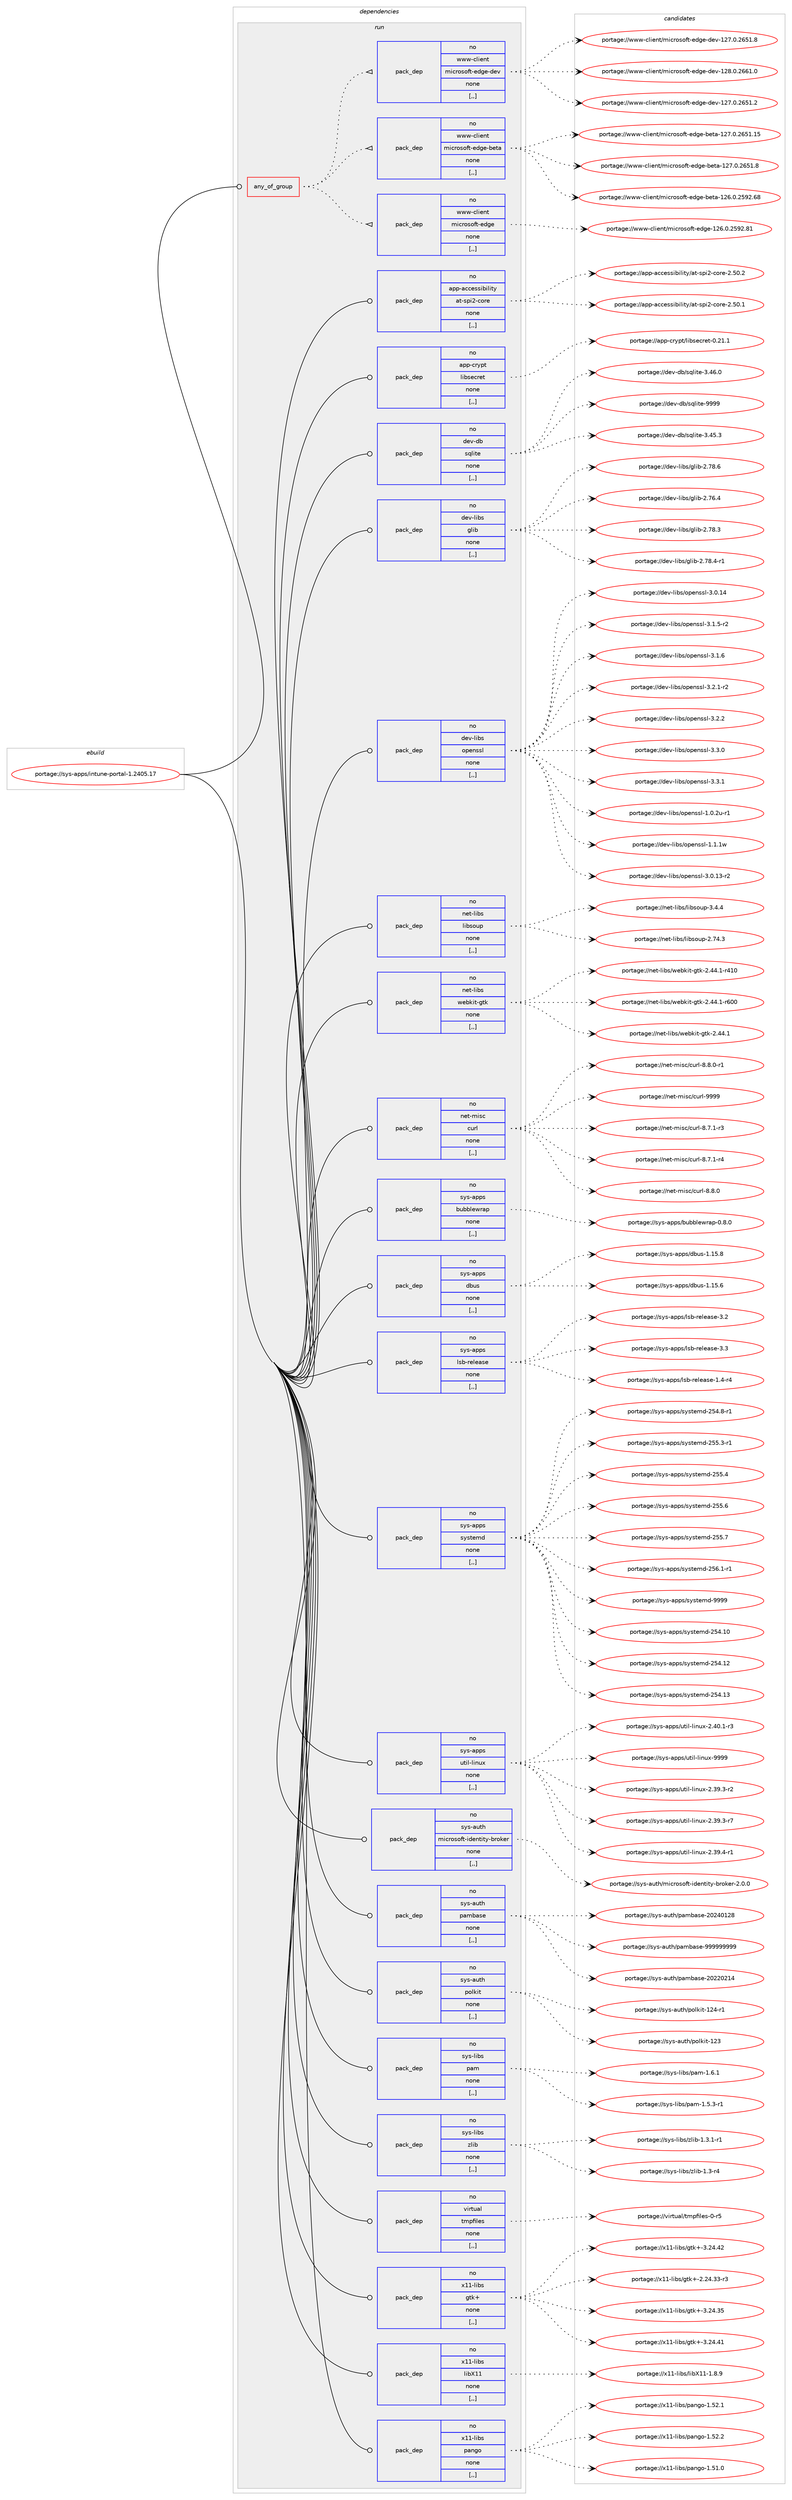 digraph prolog {

# *************
# Graph options
# *************

newrank=true;
concentrate=true;
compound=true;
graph [rankdir=LR,fontname=Helvetica,fontsize=10,ranksep=1.5];#, ranksep=2.5, nodesep=0.2];
edge  [arrowhead=vee];
node  [fontname=Helvetica,fontsize=10];

# **********
# The ebuild
# **********

subgraph cluster_leftcol {
color=gray;
rank=same;
label=<<i>ebuild</i>>;
id [label="portage://sys-apps/intune-portal-1.2405.17", color=red, width=4, href="../sys-apps/intune-portal-1.2405.17.svg"];
}

# ****************
# The dependencies
# ****************

subgraph cluster_midcol {
color=gray;
label=<<i>dependencies</i>>;
subgraph cluster_compile {
fillcolor="#eeeeee";
style=filled;
label=<<i>compile</i>>;
}
subgraph cluster_compileandrun {
fillcolor="#eeeeee";
style=filled;
label=<<i>compile and run</i>>;
}
subgraph cluster_run {
fillcolor="#eeeeee";
style=filled;
label=<<i>run</i>>;
subgraph any2661 {
dependency411118 [label=<<TABLE BORDER="0" CELLBORDER="1" CELLSPACING="0" CELLPADDING="4"><TR><TD CELLPADDING="10">any_of_group</TD></TR></TABLE>>, shape=none, color=red];subgraph pack299738 {
dependency411119 [label=<<TABLE BORDER="0" CELLBORDER="1" CELLSPACING="0" CELLPADDING="4" WIDTH="220"><TR><TD ROWSPAN="6" CELLPADDING="30">pack_dep</TD></TR><TR><TD WIDTH="110">no</TD></TR><TR><TD>www-client</TD></TR><TR><TD>microsoft-edge</TD></TR><TR><TD>none</TD></TR><TR><TD>[,,]</TD></TR></TABLE>>, shape=none, color=blue];
}
dependency411118:e -> dependency411119:w [weight=20,style="dotted",arrowhead="oinv"];
subgraph pack299739 {
dependency411120 [label=<<TABLE BORDER="0" CELLBORDER="1" CELLSPACING="0" CELLPADDING="4" WIDTH="220"><TR><TD ROWSPAN="6" CELLPADDING="30">pack_dep</TD></TR><TR><TD WIDTH="110">no</TD></TR><TR><TD>www-client</TD></TR><TR><TD>microsoft-edge-beta</TD></TR><TR><TD>none</TD></TR><TR><TD>[,,]</TD></TR></TABLE>>, shape=none, color=blue];
}
dependency411118:e -> dependency411120:w [weight=20,style="dotted",arrowhead="oinv"];
subgraph pack299740 {
dependency411121 [label=<<TABLE BORDER="0" CELLBORDER="1" CELLSPACING="0" CELLPADDING="4" WIDTH="220"><TR><TD ROWSPAN="6" CELLPADDING="30">pack_dep</TD></TR><TR><TD WIDTH="110">no</TD></TR><TR><TD>www-client</TD></TR><TR><TD>microsoft-edge-dev</TD></TR><TR><TD>none</TD></TR><TR><TD>[,,]</TD></TR></TABLE>>, shape=none, color=blue];
}
dependency411118:e -> dependency411121:w [weight=20,style="dotted",arrowhead="oinv"];
}
id:e -> dependency411118:w [weight=20,style="solid",arrowhead="odot"];
subgraph pack299741 {
dependency411122 [label=<<TABLE BORDER="0" CELLBORDER="1" CELLSPACING="0" CELLPADDING="4" WIDTH="220"><TR><TD ROWSPAN="6" CELLPADDING="30">pack_dep</TD></TR><TR><TD WIDTH="110">no</TD></TR><TR><TD>app-accessibility</TD></TR><TR><TD>at-spi2-core</TD></TR><TR><TD>none</TD></TR><TR><TD>[,,]</TD></TR></TABLE>>, shape=none, color=blue];
}
id:e -> dependency411122:w [weight=20,style="solid",arrowhead="odot"];
subgraph pack299742 {
dependency411123 [label=<<TABLE BORDER="0" CELLBORDER="1" CELLSPACING="0" CELLPADDING="4" WIDTH="220"><TR><TD ROWSPAN="6" CELLPADDING="30">pack_dep</TD></TR><TR><TD WIDTH="110">no</TD></TR><TR><TD>app-crypt</TD></TR><TR><TD>libsecret</TD></TR><TR><TD>none</TD></TR><TR><TD>[,,]</TD></TR></TABLE>>, shape=none, color=blue];
}
id:e -> dependency411123:w [weight=20,style="solid",arrowhead="odot"];
subgraph pack299743 {
dependency411124 [label=<<TABLE BORDER="0" CELLBORDER="1" CELLSPACING="0" CELLPADDING="4" WIDTH="220"><TR><TD ROWSPAN="6" CELLPADDING="30">pack_dep</TD></TR><TR><TD WIDTH="110">no</TD></TR><TR><TD>dev-db</TD></TR><TR><TD>sqlite</TD></TR><TR><TD>none</TD></TR><TR><TD>[,,]</TD></TR></TABLE>>, shape=none, color=blue];
}
id:e -> dependency411124:w [weight=20,style="solid",arrowhead="odot"];
subgraph pack299744 {
dependency411125 [label=<<TABLE BORDER="0" CELLBORDER="1" CELLSPACING="0" CELLPADDING="4" WIDTH="220"><TR><TD ROWSPAN="6" CELLPADDING="30">pack_dep</TD></TR><TR><TD WIDTH="110">no</TD></TR><TR><TD>dev-libs</TD></TR><TR><TD>glib</TD></TR><TR><TD>none</TD></TR><TR><TD>[,,]</TD></TR></TABLE>>, shape=none, color=blue];
}
id:e -> dependency411125:w [weight=20,style="solid",arrowhead="odot"];
subgraph pack299745 {
dependency411126 [label=<<TABLE BORDER="0" CELLBORDER="1" CELLSPACING="0" CELLPADDING="4" WIDTH="220"><TR><TD ROWSPAN="6" CELLPADDING="30">pack_dep</TD></TR><TR><TD WIDTH="110">no</TD></TR><TR><TD>dev-libs</TD></TR><TR><TD>openssl</TD></TR><TR><TD>none</TD></TR><TR><TD>[,,]</TD></TR></TABLE>>, shape=none, color=blue];
}
id:e -> dependency411126:w [weight=20,style="solid",arrowhead="odot"];
subgraph pack299746 {
dependency411127 [label=<<TABLE BORDER="0" CELLBORDER="1" CELLSPACING="0" CELLPADDING="4" WIDTH="220"><TR><TD ROWSPAN="6" CELLPADDING="30">pack_dep</TD></TR><TR><TD WIDTH="110">no</TD></TR><TR><TD>net-libs</TD></TR><TR><TD>libsoup</TD></TR><TR><TD>none</TD></TR><TR><TD>[,,]</TD></TR></TABLE>>, shape=none, color=blue];
}
id:e -> dependency411127:w [weight=20,style="solid",arrowhead="odot"];
subgraph pack299747 {
dependency411128 [label=<<TABLE BORDER="0" CELLBORDER="1" CELLSPACING="0" CELLPADDING="4" WIDTH="220"><TR><TD ROWSPAN="6" CELLPADDING="30">pack_dep</TD></TR><TR><TD WIDTH="110">no</TD></TR><TR><TD>net-libs</TD></TR><TR><TD>webkit-gtk</TD></TR><TR><TD>none</TD></TR><TR><TD>[,,]</TD></TR></TABLE>>, shape=none, color=blue];
}
id:e -> dependency411128:w [weight=20,style="solid",arrowhead="odot"];
subgraph pack299748 {
dependency411129 [label=<<TABLE BORDER="0" CELLBORDER="1" CELLSPACING="0" CELLPADDING="4" WIDTH="220"><TR><TD ROWSPAN="6" CELLPADDING="30">pack_dep</TD></TR><TR><TD WIDTH="110">no</TD></TR><TR><TD>net-misc</TD></TR><TR><TD>curl</TD></TR><TR><TD>none</TD></TR><TR><TD>[,,]</TD></TR></TABLE>>, shape=none, color=blue];
}
id:e -> dependency411129:w [weight=20,style="solid",arrowhead="odot"];
subgraph pack299749 {
dependency411130 [label=<<TABLE BORDER="0" CELLBORDER="1" CELLSPACING="0" CELLPADDING="4" WIDTH="220"><TR><TD ROWSPAN="6" CELLPADDING="30">pack_dep</TD></TR><TR><TD WIDTH="110">no</TD></TR><TR><TD>sys-apps</TD></TR><TR><TD>bubblewrap</TD></TR><TR><TD>none</TD></TR><TR><TD>[,,]</TD></TR></TABLE>>, shape=none, color=blue];
}
id:e -> dependency411130:w [weight=20,style="solid",arrowhead="odot"];
subgraph pack299750 {
dependency411131 [label=<<TABLE BORDER="0" CELLBORDER="1" CELLSPACING="0" CELLPADDING="4" WIDTH="220"><TR><TD ROWSPAN="6" CELLPADDING="30">pack_dep</TD></TR><TR><TD WIDTH="110">no</TD></TR><TR><TD>sys-apps</TD></TR><TR><TD>dbus</TD></TR><TR><TD>none</TD></TR><TR><TD>[,,]</TD></TR></TABLE>>, shape=none, color=blue];
}
id:e -> dependency411131:w [weight=20,style="solid",arrowhead="odot"];
subgraph pack299751 {
dependency411132 [label=<<TABLE BORDER="0" CELLBORDER="1" CELLSPACING="0" CELLPADDING="4" WIDTH="220"><TR><TD ROWSPAN="6" CELLPADDING="30">pack_dep</TD></TR><TR><TD WIDTH="110">no</TD></TR><TR><TD>sys-apps</TD></TR><TR><TD>lsb-release</TD></TR><TR><TD>none</TD></TR><TR><TD>[,,]</TD></TR></TABLE>>, shape=none, color=blue];
}
id:e -> dependency411132:w [weight=20,style="solid",arrowhead="odot"];
subgraph pack299752 {
dependency411133 [label=<<TABLE BORDER="0" CELLBORDER="1" CELLSPACING="0" CELLPADDING="4" WIDTH="220"><TR><TD ROWSPAN="6" CELLPADDING="30">pack_dep</TD></TR><TR><TD WIDTH="110">no</TD></TR><TR><TD>sys-apps</TD></TR><TR><TD>systemd</TD></TR><TR><TD>none</TD></TR><TR><TD>[,,]</TD></TR></TABLE>>, shape=none, color=blue];
}
id:e -> dependency411133:w [weight=20,style="solid",arrowhead="odot"];
subgraph pack299753 {
dependency411134 [label=<<TABLE BORDER="0" CELLBORDER="1" CELLSPACING="0" CELLPADDING="4" WIDTH="220"><TR><TD ROWSPAN="6" CELLPADDING="30">pack_dep</TD></TR><TR><TD WIDTH="110">no</TD></TR><TR><TD>sys-apps</TD></TR><TR><TD>util-linux</TD></TR><TR><TD>none</TD></TR><TR><TD>[,,]</TD></TR></TABLE>>, shape=none, color=blue];
}
id:e -> dependency411134:w [weight=20,style="solid",arrowhead="odot"];
subgraph pack299754 {
dependency411135 [label=<<TABLE BORDER="0" CELLBORDER="1" CELLSPACING="0" CELLPADDING="4" WIDTH="220"><TR><TD ROWSPAN="6" CELLPADDING="30">pack_dep</TD></TR><TR><TD WIDTH="110">no</TD></TR><TR><TD>sys-auth</TD></TR><TR><TD>microsoft-identity-broker</TD></TR><TR><TD>none</TD></TR><TR><TD>[,,]</TD></TR></TABLE>>, shape=none, color=blue];
}
id:e -> dependency411135:w [weight=20,style="solid",arrowhead="odot"];
subgraph pack299755 {
dependency411136 [label=<<TABLE BORDER="0" CELLBORDER="1" CELLSPACING="0" CELLPADDING="4" WIDTH="220"><TR><TD ROWSPAN="6" CELLPADDING="30">pack_dep</TD></TR><TR><TD WIDTH="110">no</TD></TR><TR><TD>sys-auth</TD></TR><TR><TD>pambase</TD></TR><TR><TD>none</TD></TR><TR><TD>[,,]</TD></TR></TABLE>>, shape=none, color=blue];
}
id:e -> dependency411136:w [weight=20,style="solid",arrowhead="odot"];
subgraph pack299756 {
dependency411137 [label=<<TABLE BORDER="0" CELLBORDER="1" CELLSPACING="0" CELLPADDING="4" WIDTH="220"><TR><TD ROWSPAN="6" CELLPADDING="30">pack_dep</TD></TR><TR><TD WIDTH="110">no</TD></TR><TR><TD>sys-auth</TD></TR><TR><TD>polkit</TD></TR><TR><TD>none</TD></TR><TR><TD>[,,]</TD></TR></TABLE>>, shape=none, color=blue];
}
id:e -> dependency411137:w [weight=20,style="solid",arrowhead="odot"];
subgraph pack299757 {
dependency411138 [label=<<TABLE BORDER="0" CELLBORDER="1" CELLSPACING="0" CELLPADDING="4" WIDTH="220"><TR><TD ROWSPAN="6" CELLPADDING="30">pack_dep</TD></TR><TR><TD WIDTH="110">no</TD></TR><TR><TD>sys-libs</TD></TR><TR><TD>pam</TD></TR><TR><TD>none</TD></TR><TR><TD>[,,]</TD></TR></TABLE>>, shape=none, color=blue];
}
id:e -> dependency411138:w [weight=20,style="solid",arrowhead="odot"];
subgraph pack299758 {
dependency411139 [label=<<TABLE BORDER="0" CELLBORDER="1" CELLSPACING="0" CELLPADDING="4" WIDTH="220"><TR><TD ROWSPAN="6" CELLPADDING="30">pack_dep</TD></TR><TR><TD WIDTH="110">no</TD></TR><TR><TD>sys-libs</TD></TR><TR><TD>zlib</TD></TR><TR><TD>none</TD></TR><TR><TD>[,,]</TD></TR></TABLE>>, shape=none, color=blue];
}
id:e -> dependency411139:w [weight=20,style="solid",arrowhead="odot"];
subgraph pack299759 {
dependency411140 [label=<<TABLE BORDER="0" CELLBORDER="1" CELLSPACING="0" CELLPADDING="4" WIDTH="220"><TR><TD ROWSPAN="6" CELLPADDING="30">pack_dep</TD></TR><TR><TD WIDTH="110">no</TD></TR><TR><TD>virtual</TD></TR><TR><TD>tmpfiles</TD></TR><TR><TD>none</TD></TR><TR><TD>[,,]</TD></TR></TABLE>>, shape=none, color=blue];
}
id:e -> dependency411140:w [weight=20,style="solid",arrowhead="odot"];
subgraph pack299760 {
dependency411141 [label=<<TABLE BORDER="0" CELLBORDER="1" CELLSPACING="0" CELLPADDING="4" WIDTH="220"><TR><TD ROWSPAN="6" CELLPADDING="30">pack_dep</TD></TR><TR><TD WIDTH="110">no</TD></TR><TR><TD>x11-libs</TD></TR><TR><TD>gtk+</TD></TR><TR><TD>none</TD></TR><TR><TD>[,,]</TD></TR></TABLE>>, shape=none, color=blue];
}
id:e -> dependency411141:w [weight=20,style="solid",arrowhead="odot"];
subgraph pack299761 {
dependency411142 [label=<<TABLE BORDER="0" CELLBORDER="1" CELLSPACING="0" CELLPADDING="4" WIDTH="220"><TR><TD ROWSPAN="6" CELLPADDING="30">pack_dep</TD></TR><TR><TD WIDTH="110">no</TD></TR><TR><TD>x11-libs</TD></TR><TR><TD>libX11</TD></TR><TR><TD>none</TD></TR><TR><TD>[,,]</TD></TR></TABLE>>, shape=none, color=blue];
}
id:e -> dependency411142:w [weight=20,style="solid",arrowhead="odot"];
subgraph pack299762 {
dependency411143 [label=<<TABLE BORDER="0" CELLBORDER="1" CELLSPACING="0" CELLPADDING="4" WIDTH="220"><TR><TD ROWSPAN="6" CELLPADDING="30">pack_dep</TD></TR><TR><TD WIDTH="110">no</TD></TR><TR><TD>x11-libs</TD></TR><TR><TD>pango</TD></TR><TR><TD>none</TD></TR><TR><TD>[,,]</TD></TR></TABLE>>, shape=none, color=blue];
}
id:e -> dependency411143:w [weight=20,style="solid",arrowhead="odot"];
}
}

# **************
# The candidates
# **************

subgraph cluster_choices {
rank=same;
color=gray;
label=<<i>candidates</i>>;

subgraph choice299738 {
color=black;
nodesep=1;
choice11911911945991081051011101164710910599114111115111102116451011001031014549505446484650535750465649 [label="portage://www-client/microsoft-edge-126.0.2592.81", color=red, width=4,href="../www-client/microsoft-edge-126.0.2592.81.svg"];
dependency411119:e -> choice11911911945991081051011101164710910599114111115111102116451011001031014549505446484650535750465649:w [style=dotted,weight="100"];
}
subgraph choice299739 {
color=black;
nodesep=1;
choice11911911945991081051011101164710910599114111115111102116451011001031014598101116974549505446484650535750465456 [label="portage://www-client/microsoft-edge-beta-126.0.2592.68", color=red, width=4,href="../www-client/microsoft-edge-beta-126.0.2592.68.svg"];
choice11911911945991081051011101164710910599114111115111102116451011001031014598101116974549505546484650545349464953 [label="portage://www-client/microsoft-edge-beta-127.0.2651.15", color=red, width=4,href="../www-client/microsoft-edge-beta-127.0.2651.15.svg"];
choice119119119459910810510111011647109105991141111151111021164510110010310145981011169745495055464846505453494656 [label="portage://www-client/microsoft-edge-beta-127.0.2651.8", color=red, width=4,href="../www-client/microsoft-edge-beta-127.0.2651.8.svg"];
dependency411120:e -> choice11911911945991081051011101164710910599114111115111102116451011001031014598101116974549505446484650535750465456:w [style=dotted,weight="100"];
dependency411120:e -> choice11911911945991081051011101164710910599114111115111102116451011001031014598101116974549505546484650545349464953:w [style=dotted,weight="100"];
dependency411120:e -> choice119119119459910810510111011647109105991141111151111021164510110010310145981011169745495055464846505453494656:w [style=dotted,weight="100"];
}
subgraph choice299740 {
color=black;
nodesep=1;
choice11911911945991081051011101164710910599114111115111102116451011001031014510010111845495055464846505453494650 [label="portage://www-client/microsoft-edge-dev-127.0.2651.2", color=red, width=4,href="../www-client/microsoft-edge-dev-127.0.2651.2.svg"];
choice11911911945991081051011101164710910599114111115111102116451011001031014510010111845495055464846505453494656 [label="portage://www-client/microsoft-edge-dev-127.0.2651.8", color=red, width=4,href="../www-client/microsoft-edge-dev-127.0.2651.8.svg"];
choice11911911945991081051011101164710910599114111115111102116451011001031014510010111845495056464846505454494648 [label="portage://www-client/microsoft-edge-dev-128.0.2661.0", color=red, width=4,href="../www-client/microsoft-edge-dev-128.0.2661.0.svg"];
dependency411121:e -> choice11911911945991081051011101164710910599114111115111102116451011001031014510010111845495055464846505453494650:w [style=dotted,weight="100"];
dependency411121:e -> choice11911911945991081051011101164710910599114111115111102116451011001031014510010111845495055464846505453494656:w [style=dotted,weight="100"];
dependency411121:e -> choice11911911945991081051011101164710910599114111115111102116451011001031014510010111845495056464846505454494648:w [style=dotted,weight="100"];
}
subgraph choice299741 {
color=black;
nodesep=1;
choice97112112459799991011151151059810510810511612147971164511511210550459911111410145504653484649 [label="portage://app-accessibility/at-spi2-core-2.50.1", color=red, width=4,href="../app-accessibility/at-spi2-core-2.50.1.svg"];
choice97112112459799991011151151059810510810511612147971164511511210550459911111410145504653484650 [label="portage://app-accessibility/at-spi2-core-2.50.2", color=red, width=4,href="../app-accessibility/at-spi2-core-2.50.2.svg"];
dependency411122:e -> choice97112112459799991011151151059810510810511612147971164511511210550459911111410145504653484649:w [style=dotted,weight="100"];
dependency411122:e -> choice97112112459799991011151151059810510810511612147971164511511210550459911111410145504653484650:w [style=dotted,weight="100"];
}
subgraph choice299742 {
color=black;
nodesep=1;
choice97112112459911412111211647108105981151019911410111645484650494649 [label="portage://app-crypt/libsecret-0.21.1", color=red, width=4,href="../app-crypt/libsecret-0.21.1.svg"];
dependency411123:e -> choice97112112459911412111211647108105981151019911410111645484650494649:w [style=dotted,weight="100"];
}
subgraph choice299743 {
color=black;
nodesep=1;
choice10010111845100984711511310810511610145514652534651 [label="portage://dev-db/sqlite-3.45.3", color=red, width=4,href="../dev-db/sqlite-3.45.3.svg"];
choice10010111845100984711511310810511610145514652544648 [label="portage://dev-db/sqlite-3.46.0", color=red, width=4,href="../dev-db/sqlite-3.46.0.svg"];
choice1001011184510098471151131081051161014557575757 [label="portage://dev-db/sqlite-9999", color=red, width=4,href="../dev-db/sqlite-9999.svg"];
dependency411124:e -> choice10010111845100984711511310810511610145514652534651:w [style=dotted,weight="100"];
dependency411124:e -> choice10010111845100984711511310810511610145514652544648:w [style=dotted,weight="100"];
dependency411124:e -> choice1001011184510098471151131081051161014557575757:w [style=dotted,weight="100"];
}
subgraph choice299744 {
color=black;
nodesep=1;
choice1001011184510810598115471031081059845504655544652 [label="portage://dev-libs/glib-2.76.4", color=red, width=4,href="../dev-libs/glib-2.76.4.svg"];
choice1001011184510810598115471031081059845504655564651 [label="portage://dev-libs/glib-2.78.3", color=red, width=4,href="../dev-libs/glib-2.78.3.svg"];
choice10010111845108105981154710310810598455046555646524511449 [label="portage://dev-libs/glib-2.78.4-r1", color=red, width=4,href="../dev-libs/glib-2.78.4-r1.svg"];
choice1001011184510810598115471031081059845504655564654 [label="portage://dev-libs/glib-2.78.6", color=red, width=4,href="../dev-libs/glib-2.78.6.svg"];
dependency411125:e -> choice1001011184510810598115471031081059845504655544652:w [style=dotted,weight="100"];
dependency411125:e -> choice1001011184510810598115471031081059845504655564651:w [style=dotted,weight="100"];
dependency411125:e -> choice10010111845108105981154710310810598455046555646524511449:w [style=dotted,weight="100"];
dependency411125:e -> choice1001011184510810598115471031081059845504655564654:w [style=dotted,weight="100"];
}
subgraph choice299745 {
color=black;
nodesep=1;
choice1001011184510810598115471111121011101151151084549464846501174511449 [label="portage://dev-libs/openssl-1.0.2u-r1", color=red, width=4,href="../dev-libs/openssl-1.0.2u-r1.svg"];
choice100101118451081059811547111112101110115115108454946494649119 [label="portage://dev-libs/openssl-1.1.1w", color=red, width=4,href="../dev-libs/openssl-1.1.1w.svg"];
choice100101118451081059811547111112101110115115108455146484649514511450 [label="portage://dev-libs/openssl-3.0.13-r2", color=red, width=4,href="../dev-libs/openssl-3.0.13-r2.svg"];
choice10010111845108105981154711111210111011511510845514648464952 [label="portage://dev-libs/openssl-3.0.14", color=red, width=4,href="../dev-libs/openssl-3.0.14.svg"];
choice1001011184510810598115471111121011101151151084551464946534511450 [label="portage://dev-libs/openssl-3.1.5-r2", color=red, width=4,href="../dev-libs/openssl-3.1.5-r2.svg"];
choice100101118451081059811547111112101110115115108455146494654 [label="portage://dev-libs/openssl-3.1.6", color=red, width=4,href="../dev-libs/openssl-3.1.6.svg"];
choice1001011184510810598115471111121011101151151084551465046494511450 [label="portage://dev-libs/openssl-3.2.1-r2", color=red, width=4,href="../dev-libs/openssl-3.2.1-r2.svg"];
choice100101118451081059811547111112101110115115108455146504650 [label="portage://dev-libs/openssl-3.2.2", color=red, width=4,href="../dev-libs/openssl-3.2.2.svg"];
choice100101118451081059811547111112101110115115108455146514648 [label="portage://dev-libs/openssl-3.3.0", color=red, width=4,href="../dev-libs/openssl-3.3.0.svg"];
choice100101118451081059811547111112101110115115108455146514649 [label="portage://dev-libs/openssl-3.3.1", color=red, width=4,href="../dev-libs/openssl-3.3.1.svg"];
dependency411126:e -> choice1001011184510810598115471111121011101151151084549464846501174511449:w [style=dotted,weight="100"];
dependency411126:e -> choice100101118451081059811547111112101110115115108454946494649119:w [style=dotted,weight="100"];
dependency411126:e -> choice100101118451081059811547111112101110115115108455146484649514511450:w [style=dotted,weight="100"];
dependency411126:e -> choice10010111845108105981154711111210111011511510845514648464952:w [style=dotted,weight="100"];
dependency411126:e -> choice1001011184510810598115471111121011101151151084551464946534511450:w [style=dotted,weight="100"];
dependency411126:e -> choice100101118451081059811547111112101110115115108455146494654:w [style=dotted,weight="100"];
dependency411126:e -> choice1001011184510810598115471111121011101151151084551465046494511450:w [style=dotted,weight="100"];
dependency411126:e -> choice100101118451081059811547111112101110115115108455146504650:w [style=dotted,weight="100"];
dependency411126:e -> choice100101118451081059811547111112101110115115108455146514648:w [style=dotted,weight="100"];
dependency411126:e -> choice100101118451081059811547111112101110115115108455146514649:w [style=dotted,weight="100"];
}
subgraph choice299746 {
color=black;
nodesep=1;
choice1101011164510810598115471081059811511111711245504655524651 [label="portage://net-libs/libsoup-2.74.3", color=red, width=4,href="../net-libs/libsoup-2.74.3.svg"];
choice11010111645108105981154710810598115111117112455146524652 [label="portage://net-libs/libsoup-3.4.4", color=red, width=4,href="../net-libs/libsoup-3.4.4.svg"];
dependency411127:e -> choice1101011164510810598115471081059811511111711245504655524651:w [style=dotted,weight="100"];
dependency411127:e -> choice11010111645108105981154710810598115111117112455146524652:w [style=dotted,weight="100"];
}
subgraph choice299747 {
color=black;
nodesep=1;
choice110101116451081059811547119101981071051164510311610745504652524649 [label="portage://net-libs/webkit-gtk-2.44.1", color=red, width=4,href="../net-libs/webkit-gtk-2.44.1.svg"];
choice11010111645108105981154711910198107105116451031161074550465252464945114524948 [label="portage://net-libs/webkit-gtk-2.44.1-r410", color=red, width=4,href="../net-libs/webkit-gtk-2.44.1-r410.svg"];
choice11010111645108105981154711910198107105116451031161074550465252464945114544848 [label="portage://net-libs/webkit-gtk-2.44.1-r600", color=red, width=4,href="../net-libs/webkit-gtk-2.44.1-r600.svg"];
dependency411128:e -> choice110101116451081059811547119101981071051164510311610745504652524649:w [style=dotted,weight="100"];
dependency411128:e -> choice11010111645108105981154711910198107105116451031161074550465252464945114524948:w [style=dotted,weight="100"];
dependency411128:e -> choice11010111645108105981154711910198107105116451031161074550465252464945114544848:w [style=dotted,weight="100"];
}
subgraph choice299748 {
color=black;
nodesep=1;
choice110101116451091051159947991171141084556465546494511451 [label="portage://net-misc/curl-8.7.1-r3", color=red, width=4,href="../net-misc/curl-8.7.1-r3.svg"];
choice110101116451091051159947991171141084556465546494511452 [label="portage://net-misc/curl-8.7.1-r4", color=red, width=4,href="../net-misc/curl-8.7.1-r4.svg"];
choice11010111645109105115994799117114108455646564648 [label="portage://net-misc/curl-8.8.0", color=red, width=4,href="../net-misc/curl-8.8.0.svg"];
choice110101116451091051159947991171141084556465646484511449 [label="portage://net-misc/curl-8.8.0-r1", color=red, width=4,href="../net-misc/curl-8.8.0-r1.svg"];
choice110101116451091051159947991171141084557575757 [label="portage://net-misc/curl-9999", color=red, width=4,href="../net-misc/curl-9999.svg"];
dependency411129:e -> choice110101116451091051159947991171141084556465546494511451:w [style=dotted,weight="100"];
dependency411129:e -> choice110101116451091051159947991171141084556465546494511452:w [style=dotted,weight="100"];
dependency411129:e -> choice11010111645109105115994799117114108455646564648:w [style=dotted,weight="100"];
dependency411129:e -> choice110101116451091051159947991171141084556465646484511449:w [style=dotted,weight="100"];
dependency411129:e -> choice110101116451091051159947991171141084557575757:w [style=dotted,weight="100"];
}
subgraph choice299749 {
color=black;
nodesep=1;
choice11512111545971121121154798117989810810111911497112454846564648 [label="portage://sys-apps/bubblewrap-0.8.0", color=red, width=4,href="../sys-apps/bubblewrap-0.8.0.svg"];
dependency411130:e -> choice11512111545971121121154798117989810810111911497112454846564648:w [style=dotted,weight="100"];
}
subgraph choice299750 {
color=black;
nodesep=1;
choice1151211154597112112115471009811711545494649534654 [label="portage://sys-apps/dbus-1.15.6", color=red, width=4,href="../sys-apps/dbus-1.15.6.svg"];
choice1151211154597112112115471009811711545494649534656 [label="portage://sys-apps/dbus-1.15.8", color=red, width=4,href="../sys-apps/dbus-1.15.8.svg"];
dependency411131:e -> choice1151211154597112112115471009811711545494649534654:w [style=dotted,weight="100"];
dependency411131:e -> choice1151211154597112112115471009811711545494649534656:w [style=dotted,weight="100"];
}
subgraph choice299751 {
color=black;
nodesep=1;
choice115121115459711211211547108115984511410110810197115101454946524511452 [label="portage://sys-apps/lsb-release-1.4-r4", color=red, width=4,href="../sys-apps/lsb-release-1.4-r4.svg"];
choice11512111545971121121154710811598451141011081019711510145514650 [label="portage://sys-apps/lsb-release-3.2", color=red, width=4,href="../sys-apps/lsb-release-3.2.svg"];
choice11512111545971121121154710811598451141011081019711510145514651 [label="portage://sys-apps/lsb-release-3.3", color=red, width=4,href="../sys-apps/lsb-release-3.3.svg"];
dependency411132:e -> choice115121115459711211211547108115984511410110810197115101454946524511452:w [style=dotted,weight="100"];
dependency411132:e -> choice11512111545971121121154710811598451141011081019711510145514650:w [style=dotted,weight="100"];
dependency411132:e -> choice11512111545971121121154710811598451141011081019711510145514651:w [style=dotted,weight="100"];
}
subgraph choice299752 {
color=black;
nodesep=1;
choice11512111545971121121154711512111511610110910045505352464948 [label="portage://sys-apps/systemd-254.10", color=red, width=4,href="../sys-apps/systemd-254.10.svg"];
choice11512111545971121121154711512111511610110910045505352464950 [label="portage://sys-apps/systemd-254.12", color=red, width=4,href="../sys-apps/systemd-254.12.svg"];
choice11512111545971121121154711512111511610110910045505352464951 [label="portage://sys-apps/systemd-254.13", color=red, width=4,href="../sys-apps/systemd-254.13.svg"];
choice1151211154597112112115471151211151161011091004550535246564511449 [label="portage://sys-apps/systemd-254.8-r1", color=red, width=4,href="../sys-apps/systemd-254.8-r1.svg"];
choice1151211154597112112115471151211151161011091004550535346514511449 [label="portage://sys-apps/systemd-255.3-r1", color=red, width=4,href="../sys-apps/systemd-255.3-r1.svg"];
choice115121115459711211211547115121115116101109100455053534652 [label="portage://sys-apps/systemd-255.4", color=red, width=4,href="../sys-apps/systemd-255.4.svg"];
choice115121115459711211211547115121115116101109100455053534654 [label="portage://sys-apps/systemd-255.6", color=red, width=4,href="../sys-apps/systemd-255.6.svg"];
choice115121115459711211211547115121115116101109100455053534655 [label="portage://sys-apps/systemd-255.7", color=red, width=4,href="../sys-apps/systemd-255.7.svg"];
choice1151211154597112112115471151211151161011091004550535446494511449 [label="portage://sys-apps/systemd-256.1-r1", color=red, width=4,href="../sys-apps/systemd-256.1-r1.svg"];
choice1151211154597112112115471151211151161011091004557575757 [label="portage://sys-apps/systemd-9999", color=red, width=4,href="../sys-apps/systemd-9999.svg"];
dependency411133:e -> choice11512111545971121121154711512111511610110910045505352464948:w [style=dotted,weight="100"];
dependency411133:e -> choice11512111545971121121154711512111511610110910045505352464950:w [style=dotted,weight="100"];
dependency411133:e -> choice11512111545971121121154711512111511610110910045505352464951:w [style=dotted,weight="100"];
dependency411133:e -> choice1151211154597112112115471151211151161011091004550535246564511449:w [style=dotted,weight="100"];
dependency411133:e -> choice1151211154597112112115471151211151161011091004550535346514511449:w [style=dotted,weight="100"];
dependency411133:e -> choice115121115459711211211547115121115116101109100455053534652:w [style=dotted,weight="100"];
dependency411133:e -> choice115121115459711211211547115121115116101109100455053534654:w [style=dotted,weight="100"];
dependency411133:e -> choice115121115459711211211547115121115116101109100455053534655:w [style=dotted,weight="100"];
dependency411133:e -> choice1151211154597112112115471151211151161011091004550535446494511449:w [style=dotted,weight="100"];
dependency411133:e -> choice1151211154597112112115471151211151161011091004557575757:w [style=dotted,weight="100"];
}
subgraph choice299753 {
color=black;
nodesep=1;
choice11512111545971121121154711711610510845108105110117120455046515746514511450 [label="portage://sys-apps/util-linux-2.39.3-r2", color=red, width=4,href="../sys-apps/util-linux-2.39.3-r2.svg"];
choice11512111545971121121154711711610510845108105110117120455046515746514511455 [label="portage://sys-apps/util-linux-2.39.3-r7", color=red, width=4,href="../sys-apps/util-linux-2.39.3-r7.svg"];
choice11512111545971121121154711711610510845108105110117120455046515746524511449 [label="portage://sys-apps/util-linux-2.39.4-r1", color=red, width=4,href="../sys-apps/util-linux-2.39.4-r1.svg"];
choice11512111545971121121154711711610510845108105110117120455046524846494511451 [label="portage://sys-apps/util-linux-2.40.1-r3", color=red, width=4,href="../sys-apps/util-linux-2.40.1-r3.svg"];
choice115121115459711211211547117116105108451081051101171204557575757 [label="portage://sys-apps/util-linux-9999", color=red, width=4,href="../sys-apps/util-linux-9999.svg"];
dependency411134:e -> choice11512111545971121121154711711610510845108105110117120455046515746514511450:w [style=dotted,weight="100"];
dependency411134:e -> choice11512111545971121121154711711610510845108105110117120455046515746514511455:w [style=dotted,weight="100"];
dependency411134:e -> choice11512111545971121121154711711610510845108105110117120455046515746524511449:w [style=dotted,weight="100"];
dependency411134:e -> choice11512111545971121121154711711610510845108105110117120455046524846494511451:w [style=dotted,weight="100"];
dependency411134:e -> choice115121115459711211211547117116105108451081051101171204557575757:w [style=dotted,weight="100"];
}
subgraph choice299754 {
color=black;
nodesep=1;
choice11512111545971171161044710910599114111115111102116451051001011101161051161214598114111107101114455046484648 [label="portage://sys-auth/microsoft-identity-broker-2.0.0", color=red, width=4,href="../sys-auth/microsoft-identity-broker-2.0.0.svg"];
dependency411135:e -> choice11512111545971171161044710910599114111115111102116451051001011101161051161214598114111107101114455046484648:w [style=dotted,weight="100"];
}
subgraph choice299755 {
color=black;
nodesep=1;
choice115121115459711711610447112971099897115101455048505048504952 [label="portage://sys-auth/pambase-20220214", color=red, width=4,href="../sys-auth/pambase-20220214.svg"];
choice115121115459711711610447112971099897115101455048505248495056 [label="portage://sys-auth/pambase-20240128", color=red, width=4,href="../sys-auth/pambase-20240128.svg"];
choice11512111545971171161044711297109989711510145575757575757575757 [label="portage://sys-auth/pambase-999999999", color=red, width=4,href="../sys-auth/pambase-999999999.svg"];
dependency411136:e -> choice115121115459711711610447112971099897115101455048505048504952:w [style=dotted,weight="100"];
dependency411136:e -> choice115121115459711711610447112971099897115101455048505248495056:w [style=dotted,weight="100"];
dependency411136:e -> choice11512111545971171161044711297109989711510145575757575757575757:w [style=dotted,weight="100"];
}
subgraph choice299756 {
color=black;
nodesep=1;
choice11512111545971171161044711211110810710511645495051 [label="portage://sys-auth/polkit-123", color=red, width=4,href="../sys-auth/polkit-123.svg"];
choice115121115459711711610447112111108107105116454950524511449 [label="portage://sys-auth/polkit-124-r1", color=red, width=4,href="../sys-auth/polkit-124-r1.svg"];
dependency411137:e -> choice11512111545971171161044711211110810710511645495051:w [style=dotted,weight="100"];
dependency411137:e -> choice115121115459711711610447112111108107105116454950524511449:w [style=dotted,weight="100"];
}
subgraph choice299757 {
color=black;
nodesep=1;
choice115121115451081059811547112971094549465346514511449 [label="portage://sys-libs/pam-1.5.3-r1", color=red, width=4,href="../sys-libs/pam-1.5.3-r1.svg"];
choice11512111545108105981154711297109454946544649 [label="portage://sys-libs/pam-1.6.1", color=red, width=4,href="../sys-libs/pam-1.6.1.svg"];
dependency411138:e -> choice115121115451081059811547112971094549465346514511449:w [style=dotted,weight="100"];
dependency411138:e -> choice11512111545108105981154711297109454946544649:w [style=dotted,weight="100"];
}
subgraph choice299758 {
color=black;
nodesep=1;
choice11512111545108105981154712210810598454946514511452 [label="portage://sys-libs/zlib-1.3-r4", color=red, width=4,href="../sys-libs/zlib-1.3-r4.svg"];
choice115121115451081059811547122108105984549465146494511449 [label="portage://sys-libs/zlib-1.3.1-r1", color=red, width=4,href="../sys-libs/zlib-1.3.1-r1.svg"];
dependency411139:e -> choice11512111545108105981154712210810598454946514511452:w [style=dotted,weight="100"];
dependency411139:e -> choice115121115451081059811547122108105984549465146494511449:w [style=dotted,weight="100"];
}
subgraph choice299759 {
color=black;
nodesep=1;
choice118105114116117971084711610911210210510810111545484511453 [label="portage://virtual/tmpfiles-0-r5", color=red, width=4,href="../virtual/tmpfiles-0-r5.svg"];
dependency411140:e -> choice118105114116117971084711610911210210510810111545484511453:w [style=dotted,weight="100"];
}
subgraph choice299760 {
color=black;
nodesep=1;
choice12049494510810598115471031161074345504650524651514511451 [label="portage://x11-libs/gtk+-2.24.33-r3", color=red, width=4,href="../x11-libs/gtk+-2.24.33-r3.svg"];
choice1204949451081059811547103116107434551465052465153 [label="portage://x11-libs/gtk+-3.24.35", color=red, width=4,href="../x11-libs/gtk+-3.24.35.svg"];
choice1204949451081059811547103116107434551465052465249 [label="portage://x11-libs/gtk+-3.24.41", color=red, width=4,href="../x11-libs/gtk+-3.24.41.svg"];
choice1204949451081059811547103116107434551465052465250 [label="portage://x11-libs/gtk+-3.24.42", color=red, width=4,href="../x11-libs/gtk+-3.24.42.svg"];
dependency411141:e -> choice12049494510810598115471031161074345504650524651514511451:w [style=dotted,weight="100"];
dependency411141:e -> choice1204949451081059811547103116107434551465052465153:w [style=dotted,weight="100"];
dependency411141:e -> choice1204949451081059811547103116107434551465052465249:w [style=dotted,weight="100"];
dependency411141:e -> choice1204949451081059811547103116107434551465052465250:w [style=dotted,weight="100"];
}
subgraph choice299761 {
color=black;
nodesep=1;
choice120494945108105981154710810598884949454946564657 [label="portage://x11-libs/libX11-1.8.9", color=red, width=4,href="../x11-libs/libX11-1.8.9.svg"];
dependency411142:e -> choice120494945108105981154710810598884949454946564657:w [style=dotted,weight="100"];
}
subgraph choice299762 {
color=black;
nodesep=1;
choice12049494510810598115471129711010311145494653494648 [label="portage://x11-libs/pango-1.51.0", color=red, width=4,href="../x11-libs/pango-1.51.0.svg"];
choice12049494510810598115471129711010311145494653504649 [label="portage://x11-libs/pango-1.52.1", color=red, width=4,href="../x11-libs/pango-1.52.1.svg"];
choice12049494510810598115471129711010311145494653504650 [label="portage://x11-libs/pango-1.52.2", color=red, width=4,href="../x11-libs/pango-1.52.2.svg"];
dependency411143:e -> choice12049494510810598115471129711010311145494653494648:w [style=dotted,weight="100"];
dependency411143:e -> choice12049494510810598115471129711010311145494653504649:w [style=dotted,weight="100"];
dependency411143:e -> choice12049494510810598115471129711010311145494653504650:w [style=dotted,weight="100"];
}
}

}
